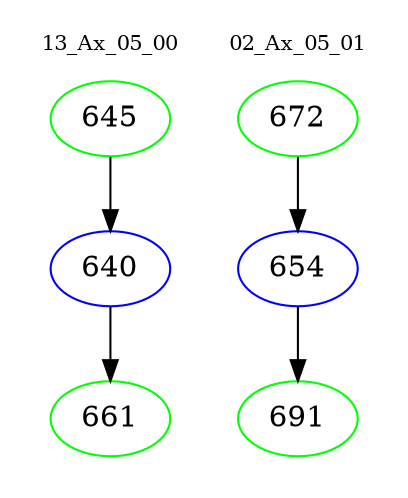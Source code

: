 digraph{
subgraph cluster_0 {
color = white
label = "13_Ax_05_00";
fontsize=10;
T0_645 [label="645", color="green"]
T0_645 -> T0_640 [color="black"]
T0_640 [label="640", color="blue"]
T0_640 -> T0_661 [color="black"]
T0_661 [label="661", color="green"]
}
subgraph cluster_1 {
color = white
label = "02_Ax_05_01";
fontsize=10;
T1_672 [label="672", color="green"]
T1_672 -> T1_654 [color="black"]
T1_654 [label="654", color="blue"]
T1_654 -> T1_691 [color="black"]
T1_691 [label="691", color="green"]
}
}
